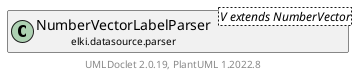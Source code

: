 @startuml
    remove .*\.(Instance|Par|Parameterizer|Factory)$
    set namespaceSeparator none
    hide empty fields
    hide empty methods

    class "<size:14>NumberVectorLabelParser.Par\n<size:10>elki.datasource.parser" as elki.datasource.parser.NumberVectorLabelParser.Par<V extends NumberVector> [[NumberVectorLabelParser.Par.html]] {
        {static} +LABEL_INDICES_ID: OptionID
        {static} +VECTOR_TYPE_ID: OptionID
        #labelIndices: long[]
        #factory: Factory<V extends NumberVector>
        +configure(Parameterization): void
        #getFactory(Parameterization): void
        #getLabelIndices(Parameterization): void
        +make(): NumberVectorLabelParser<V extends NumberVector>
    }

    abstract class "<size:14>AbstractStreamingParser.Par\n<size:10>elki.datasource.parser" as elki.datasource.parser.AbstractStreamingParser.Par [[AbstractStreamingParser.Par.html]] {
        {abstract} +make(): AbstractStreamingParser
    }
    class "<size:14>NumberVectorLabelParser\n<size:10>elki.datasource.parser" as elki.datasource.parser.NumberVectorLabelParser<V extends NumberVector> [[NumberVectorLabelParser.html]]

    elki.datasource.parser.AbstractStreamingParser.Par <|-- elki.datasource.parser.NumberVectorLabelParser.Par
    elki.datasource.parser.NumberVectorLabelParser +-- elki.datasource.parser.NumberVectorLabelParser.Par

    center footer UMLDoclet 2.0.19, PlantUML 1.2022.8
@enduml
